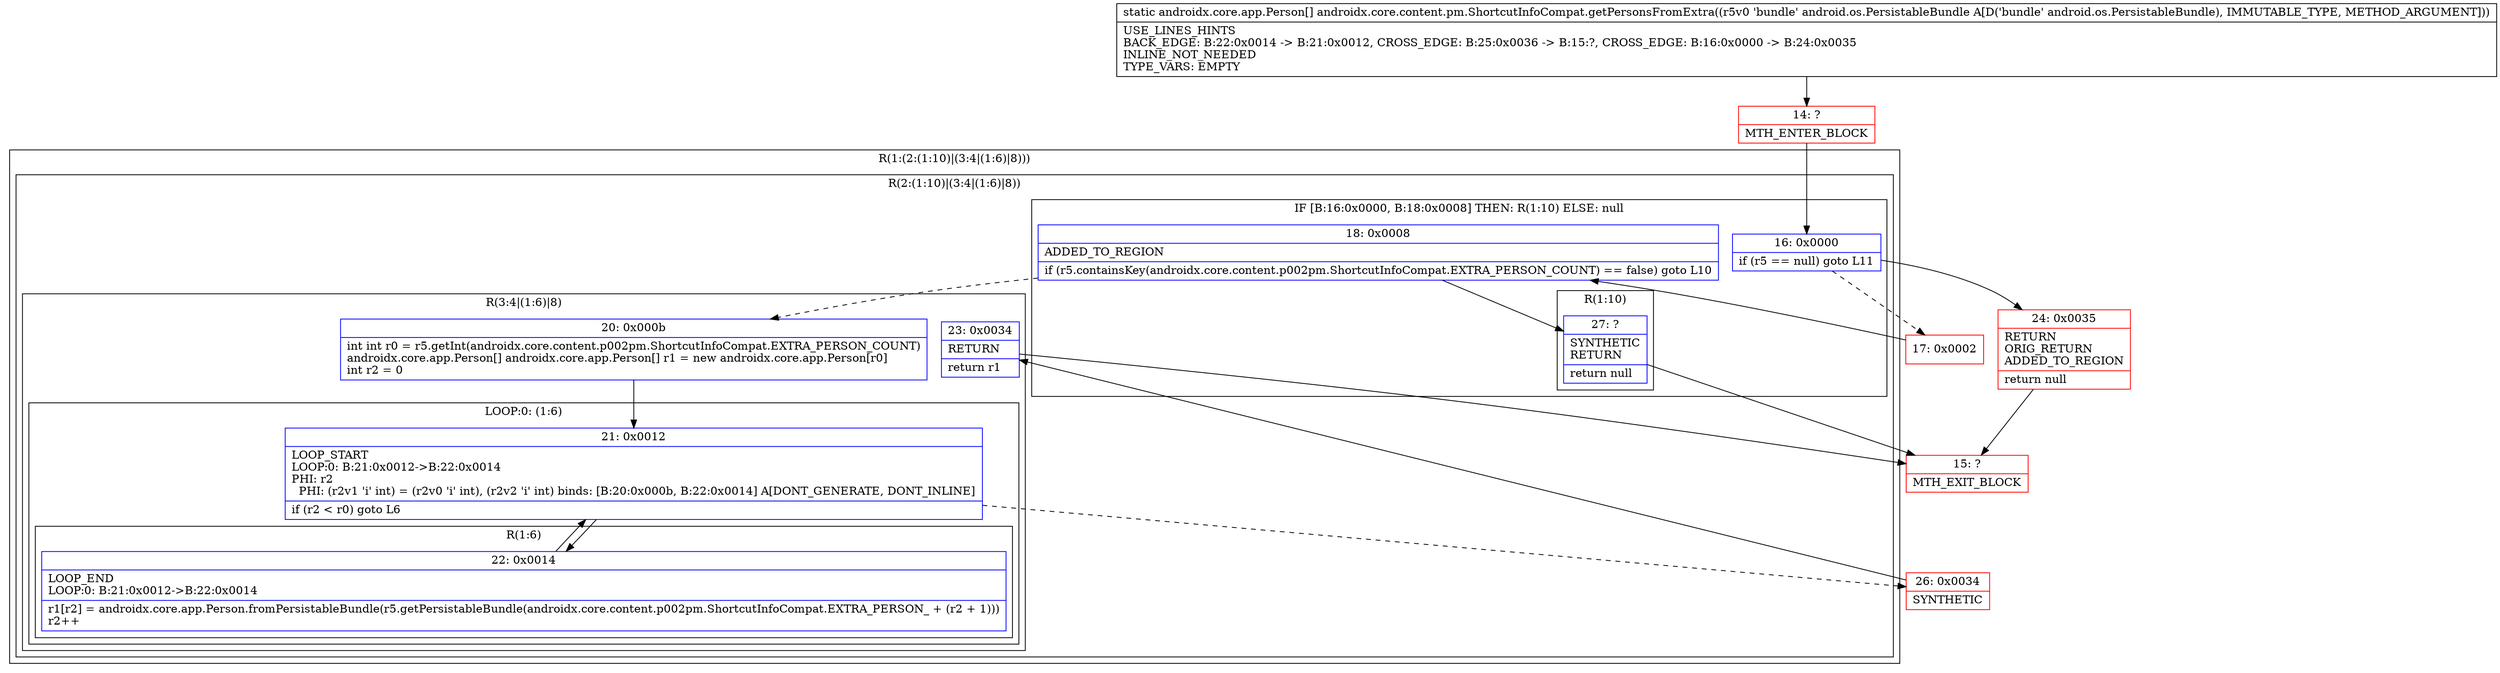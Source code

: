 digraph "CFG forandroidx.core.content.pm.ShortcutInfoCompat.getPersonsFromExtra(Landroid\/os\/PersistableBundle;)[Landroidx\/core\/app\/Person;" {
subgraph cluster_Region_1537463426 {
label = "R(1:(2:(1:10)|(3:4|(1:6)|8)))";
node [shape=record,color=blue];
subgraph cluster_Region_1916162886 {
label = "R(2:(1:10)|(3:4|(1:6)|8))";
node [shape=record,color=blue];
subgraph cluster_IfRegion_235452337 {
label = "IF [B:16:0x0000, B:18:0x0008] THEN: R(1:10) ELSE: null";
node [shape=record,color=blue];
Node_16 [shape=record,label="{16\:\ 0x0000|if (r5 == null) goto L11\l}"];
Node_18 [shape=record,label="{18\:\ 0x0008|ADDED_TO_REGION\l|if (r5.containsKey(androidx.core.content.p002pm.ShortcutInfoCompat.EXTRA_PERSON_COUNT) == false) goto L10\l}"];
subgraph cluster_Region_1878697297 {
label = "R(1:10)";
node [shape=record,color=blue];
Node_27 [shape=record,label="{27\:\ ?|SYNTHETIC\lRETURN\l|return null\l}"];
}
}
subgraph cluster_Region_273724004 {
label = "R(3:4|(1:6)|8)";
node [shape=record,color=blue];
Node_20 [shape=record,label="{20\:\ 0x000b|int int r0 = r5.getInt(androidx.core.content.p002pm.ShortcutInfoCompat.EXTRA_PERSON_COUNT)\landroidx.core.app.Person[] androidx.core.app.Person[] r1 = new androidx.core.app.Person[r0]\lint r2 = 0\l}"];
subgraph cluster_LoopRegion_742913623 {
label = "LOOP:0: (1:6)";
node [shape=record,color=blue];
Node_21 [shape=record,label="{21\:\ 0x0012|LOOP_START\lLOOP:0: B:21:0x0012\-\>B:22:0x0014\lPHI: r2 \l  PHI: (r2v1 'i' int) = (r2v0 'i' int), (r2v2 'i' int) binds: [B:20:0x000b, B:22:0x0014] A[DONT_GENERATE, DONT_INLINE]\l|if (r2 \< r0) goto L6\l}"];
subgraph cluster_Region_1055362315 {
label = "R(1:6)";
node [shape=record,color=blue];
Node_22 [shape=record,label="{22\:\ 0x0014|LOOP_END\lLOOP:0: B:21:0x0012\-\>B:22:0x0014\l|r1[r2] = androidx.core.app.Person.fromPersistableBundle(r5.getPersistableBundle(androidx.core.content.p002pm.ShortcutInfoCompat.EXTRA_PERSON_ + (r2 + 1)))\lr2++\l}"];
}
}
Node_23 [shape=record,label="{23\:\ 0x0034|RETURN\l|return r1\l}"];
}
}
}
Node_14 [shape=record,color=red,label="{14\:\ ?|MTH_ENTER_BLOCK\l}"];
Node_17 [shape=record,color=red,label="{17\:\ 0x0002}"];
Node_26 [shape=record,color=red,label="{26\:\ 0x0034|SYNTHETIC\l}"];
Node_15 [shape=record,color=red,label="{15\:\ ?|MTH_EXIT_BLOCK\l}"];
Node_24 [shape=record,color=red,label="{24\:\ 0x0035|RETURN\lORIG_RETURN\lADDED_TO_REGION\l|return null\l}"];
MethodNode[shape=record,label="{static androidx.core.app.Person[] androidx.core.content.pm.ShortcutInfoCompat.getPersonsFromExtra((r5v0 'bundle' android.os.PersistableBundle A[D('bundle' android.os.PersistableBundle), IMMUTABLE_TYPE, METHOD_ARGUMENT]))  | USE_LINES_HINTS\lBACK_EDGE: B:22:0x0014 \-\> B:21:0x0012, CROSS_EDGE: B:25:0x0036 \-\> B:15:?, CROSS_EDGE: B:16:0x0000 \-\> B:24:0x0035\lINLINE_NOT_NEEDED\lTYPE_VARS: EMPTY\l}"];
MethodNode -> Node_14;Node_16 -> Node_17[style=dashed];
Node_16 -> Node_24;
Node_18 -> Node_20[style=dashed];
Node_18 -> Node_27;
Node_27 -> Node_15;
Node_20 -> Node_21;
Node_21 -> Node_22;
Node_21 -> Node_26[style=dashed];
Node_22 -> Node_21;
Node_23 -> Node_15;
Node_14 -> Node_16;
Node_17 -> Node_18;
Node_26 -> Node_23;
Node_24 -> Node_15;
}

